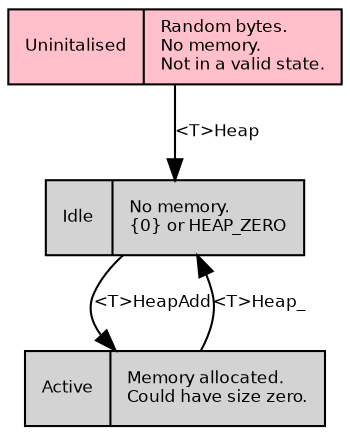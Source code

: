 digraph {
	fontname = "Bitstream Vera Sans"
	fontsize = 8
	node [ fontname = "Bitstream Vera Sans" fontsize = 8 shape = "record" ]
	edge [ fontname = "Bitstream Vera Sans" fontsize = 8 ]

	node [ shape=record, style=filled ];
	null [ label = "Uninitalised|Random bytes.\lNo memory.\lNot in a valid state.\l", fillcolor = pink ];
	static [ label = "Idle|No memory.\l\{0\} or HEAP_ZERO\l" ];
	dynamic [ label = "Active|Memory allocated.\lCould have size zero.\l" ];
	null -> static [ label = "<T>Heap" ];
	static -> dynamic [ label = "<T>HeapAdd\l" ];
	dynamic -> static [ label = "<T>Heap_" ];
}
